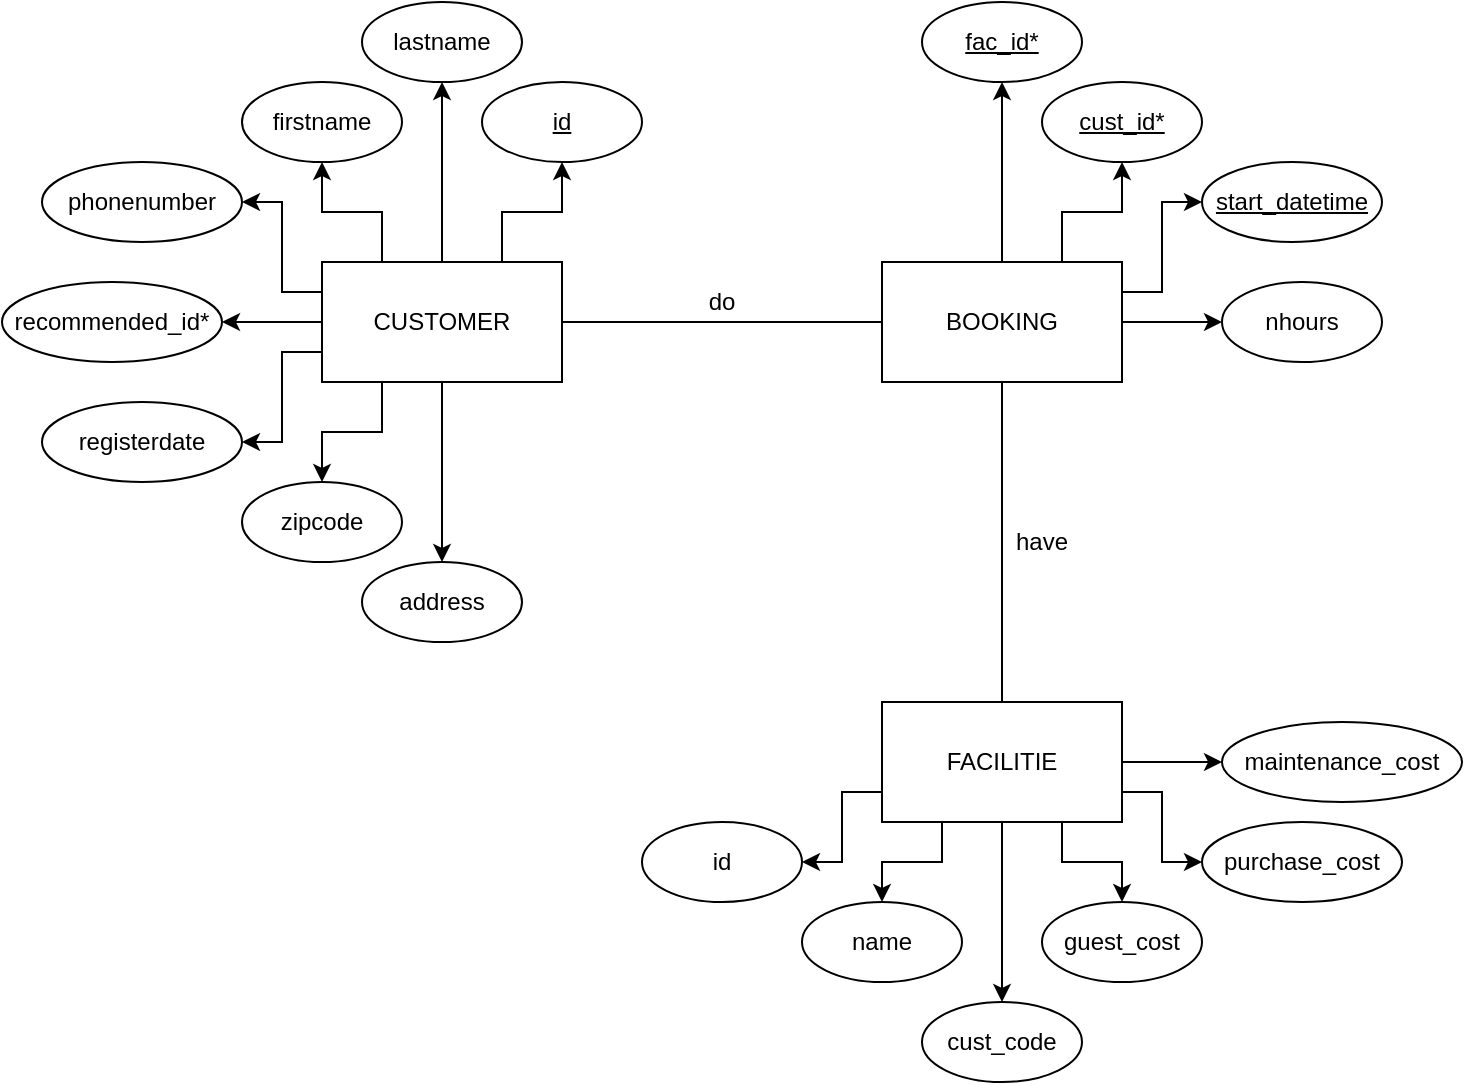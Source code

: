 <mxfile version="13.7.9" type="device"><diagram id="7ujAcNiJ4q2ZNcgu3QuE" name="Página-1"><mxGraphModel dx="1336" dy="599" grid="1" gridSize="10" guides="1" tooltips="1" connect="1" arrows="1" fold="1" page="1" pageScale="1" pageWidth="827" pageHeight="1169" math="0" shadow="0"><root><mxCell id="0"/><mxCell id="1" parent="0"/><mxCell id="K32apU2f6R5Y5NC6R2OA-15" style="edgeStyle=orthogonalEdgeStyle;rounded=0;orthogonalLoop=1;jettySize=auto;html=1;exitX=0.5;exitY=0;exitDx=0;exitDy=0;entryX=0.5;entryY=1;entryDx=0;entryDy=0;" edge="1" parent="1" source="K32apU2f6R5Y5NC6R2OA-1" target="K32apU2f6R5Y5NC6R2OA-8"><mxGeometry relative="1" as="geometry"/></mxCell><mxCell id="K32apU2f6R5Y5NC6R2OA-16" style="edgeStyle=orthogonalEdgeStyle;rounded=0;orthogonalLoop=1;jettySize=auto;html=1;exitX=0;exitY=0.5;exitDx=0;exitDy=0;entryX=1;entryY=0.5;entryDx=0;entryDy=0;" edge="1" parent="1" source="K32apU2f6R5Y5NC6R2OA-1" target="K32apU2f6R5Y5NC6R2OA-13"><mxGeometry relative="1" as="geometry"/></mxCell><mxCell id="K32apU2f6R5Y5NC6R2OA-17" style="edgeStyle=orthogonalEdgeStyle;rounded=0;orthogonalLoop=1;jettySize=auto;html=1;exitX=0.25;exitY=0;exitDx=0;exitDy=0;entryX=0.5;entryY=1;entryDx=0;entryDy=0;" edge="1" parent="1" source="K32apU2f6R5Y5NC6R2OA-1" target="K32apU2f6R5Y5NC6R2OA-9"><mxGeometry relative="1" as="geometry"/></mxCell><mxCell id="K32apU2f6R5Y5NC6R2OA-18" style="edgeStyle=orthogonalEdgeStyle;rounded=0;orthogonalLoop=1;jettySize=auto;html=1;exitX=0.75;exitY=0;exitDx=0;exitDy=0;entryX=0.5;entryY=1;entryDx=0;entryDy=0;" edge="1" parent="1" source="K32apU2f6R5Y5NC6R2OA-1" target="K32apU2f6R5Y5NC6R2OA-7"><mxGeometry relative="1" as="geometry"/></mxCell><mxCell id="K32apU2f6R5Y5NC6R2OA-19" style="edgeStyle=orthogonalEdgeStyle;rounded=0;orthogonalLoop=1;jettySize=auto;html=1;exitX=0.5;exitY=1;exitDx=0;exitDy=0;entryX=0.5;entryY=0;entryDx=0;entryDy=0;" edge="1" parent="1" source="K32apU2f6R5Y5NC6R2OA-1" target="K32apU2f6R5Y5NC6R2OA-12"><mxGeometry relative="1" as="geometry"/></mxCell><mxCell id="K32apU2f6R5Y5NC6R2OA-20" style="edgeStyle=orthogonalEdgeStyle;rounded=0;orthogonalLoop=1;jettySize=auto;html=1;exitX=0.25;exitY=1;exitDx=0;exitDy=0;entryX=0.5;entryY=0;entryDx=0;entryDy=0;" edge="1" parent="1" source="K32apU2f6R5Y5NC6R2OA-1" target="K32apU2f6R5Y5NC6R2OA-10"><mxGeometry relative="1" as="geometry"/></mxCell><mxCell id="K32apU2f6R5Y5NC6R2OA-21" style="edgeStyle=orthogonalEdgeStyle;rounded=0;orthogonalLoop=1;jettySize=auto;html=1;exitX=0;exitY=0.75;exitDx=0;exitDy=0;entryX=1;entryY=0.5;entryDx=0;entryDy=0;" edge="1" parent="1" source="K32apU2f6R5Y5NC6R2OA-1" target="K32apU2f6R5Y5NC6R2OA-14"><mxGeometry relative="1" as="geometry"/></mxCell><mxCell id="K32apU2f6R5Y5NC6R2OA-22" style="edgeStyle=orthogonalEdgeStyle;rounded=0;orthogonalLoop=1;jettySize=auto;html=1;exitX=0;exitY=0.25;exitDx=0;exitDy=0;entryX=1;entryY=0.5;entryDx=0;entryDy=0;" edge="1" parent="1" source="K32apU2f6R5Y5NC6R2OA-1" target="K32apU2f6R5Y5NC6R2OA-11"><mxGeometry relative="1" as="geometry"/></mxCell><mxCell id="K32apU2f6R5Y5NC6R2OA-1" value="CUSTOMER" style="rounded=0;whiteSpace=wrap;html=1;" vertex="1" parent="1"><mxGeometry x="80" y="160" width="120" height="60" as="geometry"/></mxCell><mxCell id="K32apU2f6R5Y5NC6R2OA-27" style="edgeStyle=orthogonalEdgeStyle;rounded=0;orthogonalLoop=1;jettySize=auto;html=1;exitX=0.5;exitY=0;exitDx=0;exitDy=0;entryX=0.5;entryY=1;entryDx=0;entryDy=0;" edge="1" parent="1" source="K32apU2f6R5Y5NC6R2OA-2" target="K32apU2f6R5Y5NC6R2OA-25"><mxGeometry relative="1" as="geometry"/></mxCell><mxCell id="K32apU2f6R5Y5NC6R2OA-28" style="edgeStyle=orthogonalEdgeStyle;rounded=0;orthogonalLoop=1;jettySize=auto;html=1;exitX=0.75;exitY=0;exitDx=0;exitDy=0;entryX=0.5;entryY=1;entryDx=0;entryDy=0;" edge="1" parent="1" source="K32apU2f6R5Y5NC6R2OA-2" target="K32apU2f6R5Y5NC6R2OA-26"><mxGeometry relative="1" as="geometry"/></mxCell><mxCell id="K32apU2f6R5Y5NC6R2OA-30" style="edgeStyle=orthogonalEdgeStyle;rounded=0;orthogonalLoop=1;jettySize=auto;html=1;exitX=1;exitY=0.25;exitDx=0;exitDy=0;entryX=0;entryY=0.5;entryDx=0;entryDy=0;" edge="1" parent="1" source="K32apU2f6R5Y5NC6R2OA-2" target="K32apU2f6R5Y5NC6R2OA-29"><mxGeometry relative="1" as="geometry"/></mxCell><mxCell id="K32apU2f6R5Y5NC6R2OA-32" style="edgeStyle=orthogonalEdgeStyle;rounded=0;orthogonalLoop=1;jettySize=auto;html=1;exitX=1;exitY=0.5;exitDx=0;exitDy=0;entryX=0;entryY=0.5;entryDx=0;entryDy=0;" edge="1" parent="1" source="K32apU2f6R5Y5NC6R2OA-2" target="K32apU2f6R5Y5NC6R2OA-31"><mxGeometry relative="1" as="geometry"/></mxCell><mxCell id="K32apU2f6R5Y5NC6R2OA-2" value="BOOKING" style="rounded=0;whiteSpace=wrap;html=1;" vertex="1" parent="1"><mxGeometry x="360" y="160" width="120" height="60" as="geometry"/></mxCell><mxCell id="K32apU2f6R5Y5NC6R2OA-38" style="edgeStyle=orthogonalEdgeStyle;rounded=0;orthogonalLoop=1;jettySize=auto;html=1;exitX=0;exitY=0.75;exitDx=0;exitDy=0;entryX=1;entryY=0.5;entryDx=0;entryDy=0;" edge="1" parent="1" source="K32apU2f6R5Y5NC6R2OA-4" target="K32apU2f6R5Y5NC6R2OA-35"><mxGeometry relative="1" as="geometry"/></mxCell><mxCell id="K32apU2f6R5Y5NC6R2OA-39" style="edgeStyle=orthogonalEdgeStyle;rounded=0;orthogonalLoop=1;jettySize=auto;html=1;exitX=0.25;exitY=1;exitDx=0;exitDy=0;entryX=0.5;entryY=0;entryDx=0;entryDy=0;" edge="1" parent="1" source="K32apU2f6R5Y5NC6R2OA-4" target="K32apU2f6R5Y5NC6R2OA-34"><mxGeometry relative="1" as="geometry"/></mxCell><mxCell id="K32apU2f6R5Y5NC6R2OA-40" style="edgeStyle=orthogonalEdgeStyle;rounded=0;orthogonalLoop=1;jettySize=auto;html=1;exitX=0.5;exitY=1;exitDx=0;exitDy=0;entryX=0.5;entryY=0;entryDx=0;entryDy=0;" edge="1" parent="1" source="K32apU2f6R5Y5NC6R2OA-4" target="K32apU2f6R5Y5NC6R2OA-6"><mxGeometry relative="1" as="geometry"/></mxCell><mxCell id="K32apU2f6R5Y5NC6R2OA-41" style="edgeStyle=orthogonalEdgeStyle;rounded=0;orthogonalLoop=1;jettySize=auto;html=1;exitX=0.75;exitY=1;exitDx=0;exitDy=0;entryX=0.5;entryY=0;entryDx=0;entryDy=0;" edge="1" parent="1" source="K32apU2f6R5Y5NC6R2OA-4" target="K32apU2f6R5Y5NC6R2OA-33"><mxGeometry relative="1" as="geometry"/></mxCell><mxCell id="K32apU2f6R5Y5NC6R2OA-42" style="edgeStyle=orthogonalEdgeStyle;rounded=0;orthogonalLoop=1;jettySize=auto;html=1;exitX=1;exitY=0.75;exitDx=0;exitDy=0;entryX=0;entryY=0.5;entryDx=0;entryDy=0;" edge="1" parent="1" source="K32apU2f6R5Y5NC6R2OA-4" target="K32apU2f6R5Y5NC6R2OA-37"><mxGeometry relative="1" as="geometry"/></mxCell><mxCell id="K32apU2f6R5Y5NC6R2OA-43" style="edgeStyle=orthogonalEdgeStyle;rounded=0;orthogonalLoop=1;jettySize=auto;html=1;exitX=1;exitY=0.5;exitDx=0;exitDy=0;entryX=0;entryY=0.5;entryDx=0;entryDy=0;" edge="1" parent="1" source="K32apU2f6R5Y5NC6R2OA-4" target="K32apU2f6R5Y5NC6R2OA-36"><mxGeometry relative="1" as="geometry"/></mxCell><mxCell id="K32apU2f6R5Y5NC6R2OA-4" value="FACILITIE" style="rounded=0;whiteSpace=wrap;html=1;" vertex="1" parent="1"><mxGeometry x="360" y="380" width="120" height="60" as="geometry"/></mxCell><mxCell id="K32apU2f6R5Y5NC6R2OA-6" value="cust_code" style="ellipse;whiteSpace=wrap;html=1;" vertex="1" parent="1"><mxGeometry x="380" y="530" width="80" height="40" as="geometry"/></mxCell><mxCell id="K32apU2f6R5Y5NC6R2OA-7" value="&lt;u&gt;id&lt;/u&gt;" style="ellipse;whiteSpace=wrap;html=1;" vertex="1" parent="1"><mxGeometry x="160" y="70" width="80" height="40" as="geometry"/></mxCell><mxCell id="K32apU2f6R5Y5NC6R2OA-8" value="lastname" style="ellipse;whiteSpace=wrap;html=1;" vertex="1" parent="1"><mxGeometry x="100" y="30" width="80" height="40" as="geometry"/></mxCell><mxCell id="K32apU2f6R5Y5NC6R2OA-9" value="firstname" style="ellipse;whiteSpace=wrap;html=1;" vertex="1" parent="1"><mxGeometry x="40" y="70" width="80" height="40" as="geometry"/></mxCell><mxCell id="K32apU2f6R5Y5NC6R2OA-10" value="zipcode" style="ellipse;whiteSpace=wrap;html=1;" vertex="1" parent="1"><mxGeometry x="40" y="270" width="80" height="40" as="geometry"/></mxCell><mxCell id="K32apU2f6R5Y5NC6R2OA-11" value="phonenumber&lt;span style=&quot;color: rgba(0 , 0 , 0 , 0) ; font-family: monospace ; font-size: 0px&quot;&gt;%3CmxGraphModel%3E%3Croot%3E%3CmxCell%20id%3D%220%22%2F%3E%3CmxCell%20id%3D%221%22%20parent%3D%220%22%2F%3E%3CmxCell%20id%3D%222%22%20value%3D%22purchase_code%22%20style%3D%22ellipse%3BwhiteSpace%3Dwrap%3Bhtml%3D1%3B%22%20vertex%3D%221%22%20parent%3D%221%22%3E%3CmxGeometry%20x%3D%2260%22%20y%3D%22260%22%20width%3D%22100%22%20height%3D%2240%22%20as%3D%22geometry%22%2F%3E%3C%2FmxCell%3E%3C%2Froot%3E%3C%2FmxGraphModel%3E&lt;/span&gt;" style="ellipse;whiteSpace=wrap;html=1;" vertex="1" parent="1"><mxGeometry x="-60" y="110" width="100" height="40" as="geometry"/></mxCell><mxCell id="K32apU2f6R5Y5NC6R2OA-12" value="address" style="ellipse;whiteSpace=wrap;html=1;" vertex="1" parent="1"><mxGeometry x="100" y="310" width="80" height="40" as="geometry"/></mxCell><mxCell id="K32apU2f6R5Y5NC6R2OA-13" value="recommended_id*" style="ellipse;whiteSpace=wrap;html=1;" vertex="1" parent="1"><mxGeometry x="-80" y="170" width="110" height="40" as="geometry"/></mxCell><mxCell id="K32apU2f6R5Y5NC6R2OA-14" value="registerdate" style="ellipse;whiteSpace=wrap;html=1;" vertex="1" parent="1"><mxGeometry x="-60" y="230" width="100" height="40" as="geometry"/></mxCell><mxCell id="K32apU2f6R5Y5NC6R2OA-23" value="" style="endArrow=none;html=1;exitX=1;exitY=0.5;exitDx=0;exitDy=0;entryX=0;entryY=0.5;entryDx=0;entryDy=0;" edge="1" parent="1" source="K32apU2f6R5Y5NC6R2OA-1" target="K32apU2f6R5Y5NC6R2OA-2"><mxGeometry width="50" height="50" relative="1" as="geometry"><mxPoint x="240" y="330" as="sourcePoint"/><mxPoint x="290" y="280" as="targetPoint"/></mxGeometry></mxCell><mxCell id="K32apU2f6R5Y5NC6R2OA-24" value="" style="endArrow=none;html=1;entryX=0.5;entryY=1;entryDx=0;entryDy=0;exitX=0.5;exitY=0;exitDx=0;exitDy=0;" edge="1" parent="1" source="K32apU2f6R5Y5NC6R2OA-4" target="K32apU2f6R5Y5NC6R2OA-2"><mxGeometry width="50" height="50" relative="1" as="geometry"><mxPoint x="240" y="330" as="sourcePoint"/><mxPoint x="290" y="280" as="targetPoint"/></mxGeometry></mxCell><mxCell id="K32apU2f6R5Y5NC6R2OA-25" value="&lt;u&gt;fac_id*&lt;/u&gt;" style="ellipse;whiteSpace=wrap;html=1;" vertex="1" parent="1"><mxGeometry x="380" y="30" width="80" height="40" as="geometry"/></mxCell><mxCell id="K32apU2f6R5Y5NC6R2OA-26" value="&lt;u&gt;cust_id*&lt;/u&gt;" style="ellipse;whiteSpace=wrap;html=1;" vertex="1" parent="1"><mxGeometry x="440" y="70" width="80" height="40" as="geometry"/></mxCell><mxCell id="K32apU2f6R5Y5NC6R2OA-29" value="&lt;u&gt;start_datetime&lt;/u&gt;" style="ellipse;whiteSpace=wrap;html=1;" vertex="1" parent="1"><mxGeometry x="520" y="110" width="90" height="40" as="geometry"/></mxCell><mxCell id="K32apU2f6R5Y5NC6R2OA-31" value="nhours" style="ellipse;whiteSpace=wrap;html=1;" vertex="1" parent="1"><mxGeometry x="530" y="170" width="80" height="40" as="geometry"/></mxCell><mxCell id="K32apU2f6R5Y5NC6R2OA-33" value="guest_cost" style="ellipse;whiteSpace=wrap;html=1;" vertex="1" parent="1"><mxGeometry x="440" y="480" width="80" height="40" as="geometry"/></mxCell><mxCell id="K32apU2f6R5Y5NC6R2OA-34" value="name" style="ellipse;whiteSpace=wrap;html=1;" vertex="1" parent="1"><mxGeometry x="320" y="480" width="80" height="40" as="geometry"/></mxCell><mxCell id="K32apU2f6R5Y5NC6R2OA-35" value="id" style="ellipse;whiteSpace=wrap;html=1;" vertex="1" parent="1"><mxGeometry x="240" y="440" width="80" height="40" as="geometry"/></mxCell><mxCell id="K32apU2f6R5Y5NC6R2OA-36" value="maintenance_cost" style="ellipse;whiteSpace=wrap;html=1;" vertex="1" parent="1"><mxGeometry x="530" y="390" width="120" height="40" as="geometry"/></mxCell><mxCell id="K32apU2f6R5Y5NC6R2OA-37" value="purchase_cost" style="ellipse;whiteSpace=wrap;html=1;" vertex="1" parent="1"><mxGeometry x="520" y="440" width="100" height="40" as="geometry"/></mxCell><mxCell id="K32apU2f6R5Y5NC6R2OA-44" value="do" style="text;html=1;strokeColor=none;fillColor=none;align=center;verticalAlign=middle;whiteSpace=wrap;rounded=0;" vertex="1" parent="1"><mxGeometry x="260" y="170" width="40" height="20" as="geometry"/></mxCell><mxCell id="K32apU2f6R5Y5NC6R2OA-45" value="have" style="text;html=1;strokeColor=none;fillColor=none;align=center;verticalAlign=middle;whiteSpace=wrap;rounded=0;" vertex="1" parent="1"><mxGeometry x="420" y="290" width="40" height="20" as="geometry"/></mxCell></root></mxGraphModel></diagram></mxfile>